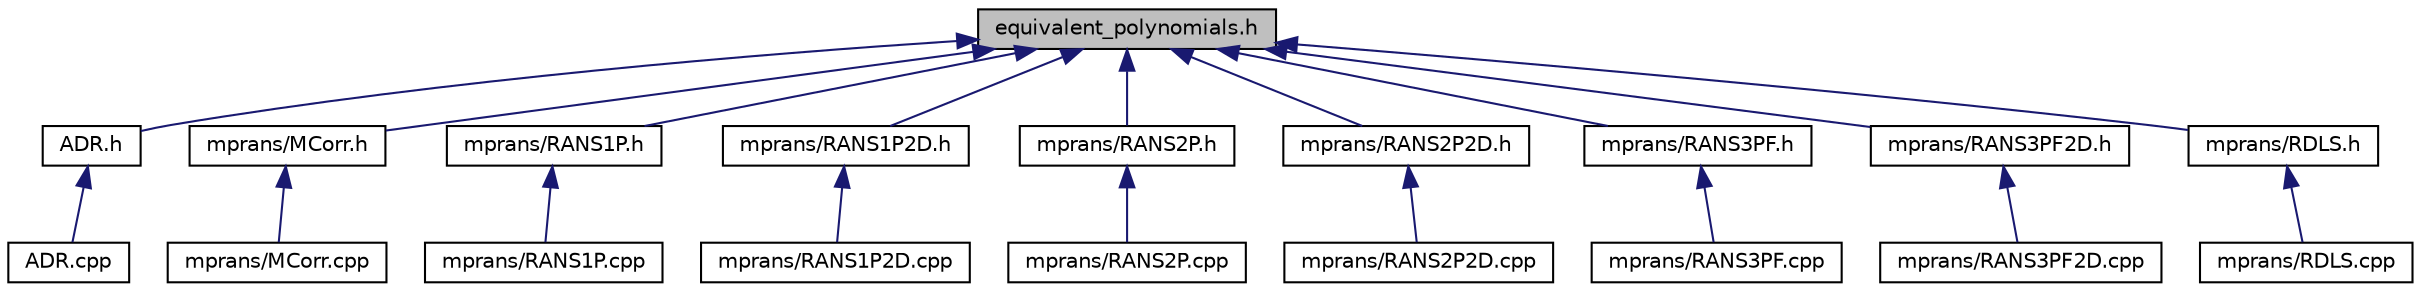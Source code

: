 digraph "equivalent_polynomials.h"
{
 // LATEX_PDF_SIZE
  edge [fontname="Helvetica",fontsize="10",labelfontname="Helvetica",labelfontsize="10"];
  node [fontname="Helvetica",fontsize="10",shape=record];
  Node1 [label="equivalent_polynomials.h",height=0.2,width=0.4,color="black", fillcolor="grey75", style="filled", fontcolor="black",tooltip=" "];
  Node1 -> Node2 [dir="back",color="midnightblue",fontsize="10",style="solid",fontname="Helvetica"];
  Node2 [label="ADR.h",height=0.2,width=0.4,color="black", fillcolor="white", style="filled",URL="$ADR_8h.html",tooltip=" "];
  Node2 -> Node3 [dir="back",color="midnightblue",fontsize="10",style="solid",fontname="Helvetica"];
  Node3 [label="ADR.cpp",height=0.2,width=0.4,color="black", fillcolor="white", style="filled",URL="$ADR_8cpp.html",tooltip=" "];
  Node1 -> Node4 [dir="back",color="midnightblue",fontsize="10",style="solid",fontname="Helvetica"];
  Node4 [label="mprans/MCorr.h",height=0.2,width=0.4,color="black", fillcolor="white", style="filled",URL="$MCorr_8h.html",tooltip=" "];
  Node4 -> Node5 [dir="back",color="midnightblue",fontsize="10",style="solid",fontname="Helvetica"];
  Node5 [label="mprans/MCorr.cpp",height=0.2,width=0.4,color="black", fillcolor="white", style="filled",URL="$MCorr_8cpp.html",tooltip=" "];
  Node1 -> Node6 [dir="back",color="midnightblue",fontsize="10",style="solid",fontname="Helvetica"];
  Node6 [label="mprans/RANS1P.h",height=0.2,width=0.4,color="black", fillcolor="white", style="filled",URL="$RANS1P_8h.html",tooltip=" "];
  Node6 -> Node7 [dir="back",color="midnightblue",fontsize="10",style="solid",fontname="Helvetica"];
  Node7 [label="mprans/RANS1P.cpp",height=0.2,width=0.4,color="black", fillcolor="white", style="filled",URL="$RANS1P_8cpp.html",tooltip=" "];
  Node1 -> Node8 [dir="back",color="midnightblue",fontsize="10",style="solid",fontname="Helvetica"];
  Node8 [label="mprans/RANS1P2D.h",height=0.2,width=0.4,color="black", fillcolor="white", style="filled",URL="$RANS1P2D_8h.html",tooltip=" "];
  Node8 -> Node9 [dir="back",color="midnightblue",fontsize="10",style="solid",fontname="Helvetica"];
  Node9 [label="mprans/RANS1P2D.cpp",height=0.2,width=0.4,color="black", fillcolor="white", style="filled",URL="$RANS1P2D_8cpp.html",tooltip=" "];
  Node1 -> Node10 [dir="back",color="midnightblue",fontsize="10",style="solid",fontname="Helvetica"];
  Node10 [label="mprans/RANS2P.h",height=0.2,width=0.4,color="black", fillcolor="white", style="filled",URL="$RANS2P_8h.html",tooltip=" "];
  Node10 -> Node11 [dir="back",color="midnightblue",fontsize="10",style="solid",fontname="Helvetica"];
  Node11 [label="mprans/RANS2P.cpp",height=0.2,width=0.4,color="black", fillcolor="white", style="filled",URL="$RANS2P_8cpp.html",tooltip=" "];
  Node1 -> Node12 [dir="back",color="midnightblue",fontsize="10",style="solid",fontname="Helvetica"];
  Node12 [label="mprans/RANS2P2D.h",height=0.2,width=0.4,color="black", fillcolor="white", style="filled",URL="$RANS2P2D_8h.html",tooltip=" "];
  Node12 -> Node13 [dir="back",color="midnightblue",fontsize="10",style="solid",fontname="Helvetica"];
  Node13 [label="mprans/RANS2P2D.cpp",height=0.2,width=0.4,color="black", fillcolor="white", style="filled",URL="$RANS2P2D_8cpp.html",tooltip=" "];
  Node1 -> Node14 [dir="back",color="midnightblue",fontsize="10",style="solid",fontname="Helvetica"];
  Node14 [label="mprans/RANS3PF.h",height=0.2,width=0.4,color="black", fillcolor="white", style="filled",URL="$RANS3PF_8h.html",tooltip=" "];
  Node14 -> Node15 [dir="back",color="midnightblue",fontsize="10",style="solid",fontname="Helvetica"];
  Node15 [label="mprans/RANS3PF.cpp",height=0.2,width=0.4,color="black", fillcolor="white", style="filled",URL="$RANS3PF_8cpp.html",tooltip=" "];
  Node1 -> Node16 [dir="back",color="midnightblue",fontsize="10",style="solid",fontname="Helvetica"];
  Node16 [label="mprans/RANS3PF2D.h",height=0.2,width=0.4,color="black", fillcolor="white", style="filled",URL="$RANS3PF2D_8h.html",tooltip=" "];
  Node16 -> Node17 [dir="back",color="midnightblue",fontsize="10",style="solid",fontname="Helvetica"];
  Node17 [label="mprans/RANS3PF2D.cpp",height=0.2,width=0.4,color="black", fillcolor="white", style="filled",URL="$RANS3PF2D_8cpp.html",tooltip=" "];
  Node1 -> Node18 [dir="back",color="midnightblue",fontsize="10",style="solid",fontname="Helvetica"];
  Node18 [label="mprans/RDLS.h",height=0.2,width=0.4,color="black", fillcolor="white", style="filled",URL="$RDLS_8h.html",tooltip=" "];
  Node18 -> Node19 [dir="back",color="midnightblue",fontsize="10",style="solid",fontname="Helvetica"];
  Node19 [label="mprans/RDLS.cpp",height=0.2,width=0.4,color="black", fillcolor="white", style="filled",URL="$RDLS_8cpp.html",tooltip=" "];
}
